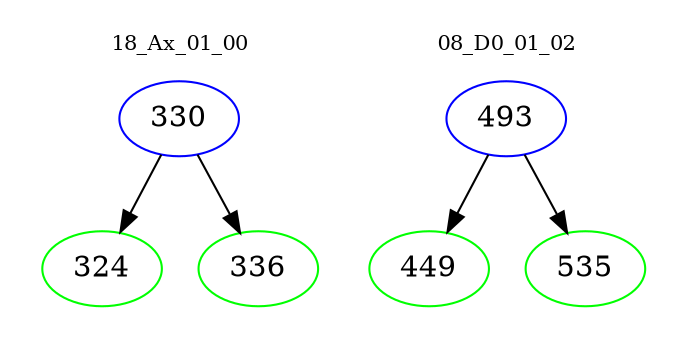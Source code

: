 digraph{
subgraph cluster_0 {
color = white
label = "18_Ax_01_00";
fontsize=10;
T0_330 [label="330", color="blue"]
T0_330 -> T0_324 [color="black"]
T0_324 [label="324", color="green"]
T0_330 -> T0_336 [color="black"]
T0_336 [label="336", color="green"]
}
subgraph cluster_1 {
color = white
label = "08_D0_01_02";
fontsize=10;
T1_493 [label="493", color="blue"]
T1_493 -> T1_449 [color="black"]
T1_449 [label="449", color="green"]
T1_493 -> T1_535 [color="black"]
T1_535 [label="535", color="green"]
}
}
